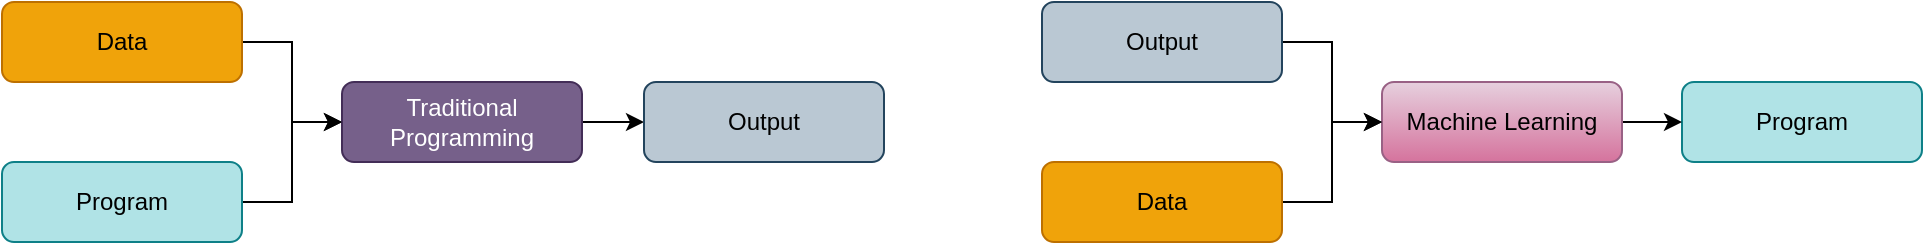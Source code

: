 <mxfile version="21.1.2" type="github">
  <diagram id="C5RBs43oDa-KdzZeNtuy" name="Page-1">
    <mxGraphModel dx="1434" dy="756" grid="1" gridSize="10" guides="1" tooltips="1" connect="1" arrows="1" fold="1" page="1" pageScale="1" pageWidth="827" pageHeight="1169" math="0" shadow="0">
      <root>
        <mxCell id="WIyWlLk6GJQsqaUBKTNV-0" />
        <mxCell id="WIyWlLk6GJQsqaUBKTNV-1" parent="WIyWlLk6GJQsqaUBKTNV-0" />
        <mxCell id="WJdqCzHOLigUig_A62GD-9" style="edgeStyle=orthogonalEdgeStyle;rounded=0;orthogonalLoop=1;jettySize=auto;html=1;entryX=0;entryY=0.5;entryDx=0;entryDy=0;" edge="1" parent="WIyWlLk6GJQsqaUBKTNV-1" source="WIyWlLk6GJQsqaUBKTNV-3" target="WIyWlLk6GJQsqaUBKTNV-7">
          <mxGeometry relative="1" as="geometry">
            <mxPoint x="220" y="270" as="targetPoint" />
          </mxGeometry>
        </mxCell>
        <mxCell id="WIyWlLk6GJQsqaUBKTNV-3" value="Data" style="rounded=1;whiteSpace=wrap;html=1;fontSize=12;glass=0;strokeWidth=1;shadow=0;fillColor=#f0a30a;strokeColor=#BD7000;fontColor=#000000;" parent="WIyWlLk6GJQsqaUBKTNV-1" vertex="1">
          <mxGeometry x="80" y="200" width="120" height="40" as="geometry" />
        </mxCell>
        <mxCell id="WJdqCzHOLigUig_A62GD-7" value="" style="edgeStyle=orthogonalEdgeStyle;rounded=0;orthogonalLoop=1;jettySize=auto;html=1;" edge="1" parent="WIyWlLk6GJQsqaUBKTNV-1" source="WIyWlLk6GJQsqaUBKTNV-7" target="WJdqCzHOLigUig_A62GD-6">
          <mxGeometry relative="1" as="geometry" />
        </mxCell>
        <mxCell id="WIyWlLk6GJQsqaUBKTNV-7" value="Traditional Programming" style="rounded=1;whiteSpace=wrap;html=1;fontSize=12;glass=0;strokeWidth=1;shadow=0;fillColor=#76608a;strokeColor=#432D57;fontColor=#ffffff;" parent="WIyWlLk6GJQsqaUBKTNV-1" vertex="1">
          <mxGeometry x="250" y="240" width="120" height="40" as="geometry" />
        </mxCell>
        <mxCell id="WJdqCzHOLigUig_A62GD-11" style="edgeStyle=orthogonalEdgeStyle;rounded=0;orthogonalLoop=1;jettySize=auto;html=1;" edge="1" parent="WIyWlLk6GJQsqaUBKTNV-1" source="WJdqCzHOLigUig_A62GD-0" target="WIyWlLk6GJQsqaUBKTNV-7">
          <mxGeometry relative="1" as="geometry" />
        </mxCell>
        <mxCell id="WJdqCzHOLigUig_A62GD-0" value="Program" style="rounded=1;whiteSpace=wrap;html=1;fontSize=12;glass=0;strokeWidth=1;shadow=0;fillColor=#b0e3e6;strokeColor=#0e8088;" vertex="1" parent="WIyWlLk6GJQsqaUBKTNV-1">
          <mxGeometry x="80" y="280" width="120" height="40" as="geometry" />
        </mxCell>
        <mxCell id="WJdqCzHOLigUig_A62GD-6" value="Output" style="rounded=1;whiteSpace=wrap;html=1;fontSize=12;glass=0;strokeWidth=1;shadow=0;fillColor=#bac8d3;strokeColor=#23445d;" vertex="1" parent="WIyWlLk6GJQsqaUBKTNV-1">
          <mxGeometry x="401" y="240" width="120" height="40" as="geometry" />
        </mxCell>
        <mxCell id="WJdqCzHOLigUig_A62GD-13" value="Program" style="rounded=1;whiteSpace=wrap;html=1;fontSize=12;glass=0;strokeWidth=1;shadow=0;fillColor=#b0e3e6;strokeColor=#0e8088;" vertex="1" parent="WIyWlLk6GJQsqaUBKTNV-1">
          <mxGeometry x="920" y="240" width="120" height="40" as="geometry" />
        </mxCell>
        <mxCell id="WJdqCzHOLigUig_A62GD-22" value="" style="edgeStyle=orthogonalEdgeStyle;rounded=0;orthogonalLoop=1;jettySize=auto;html=1;" edge="1" parent="WIyWlLk6GJQsqaUBKTNV-1" source="WJdqCzHOLigUig_A62GD-15" target="WJdqCzHOLigUig_A62GD-13">
          <mxGeometry relative="1" as="geometry" />
        </mxCell>
        <mxCell id="WJdqCzHOLigUig_A62GD-15" value="Machine Learning" style="rounded=1;whiteSpace=wrap;html=1;fontSize=12;glass=0;strokeWidth=1;shadow=0;fillColor=#e6d0de;gradientColor=#d5739d;strokeColor=#996185;" vertex="1" parent="WIyWlLk6GJQsqaUBKTNV-1">
          <mxGeometry x="770" y="240" width="120" height="40" as="geometry" />
        </mxCell>
        <mxCell id="WJdqCzHOLigUig_A62GD-21" style="edgeStyle=orthogonalEdgeStyle;rounded=0;orthogonalLoop=1;jettySize=auto;html=1;" edge="1" parent="WIyWlLk6GJQsqaUBKTNV-1" source="WJdqCzHOLigUig_A62GD-17" target="WJdqCzHOLigUig_A62GD-15">
          <mxGeometry relative="1" as="geometry" />
        </mxCell>
        <mxCell id="WJdqCzHOLigUig_A62GD-17" value="Data" style="rounded=1;whiteSpace=wrap;html=1;fontSize=12;glass=0;strokeWidth=1;shadow=0;fillColor=#f0a30a;fontColor=#000000;strokeColor=#BD7000;" vertex="1" parent="WIyWlLk6GJQsqaUBKTNV-1">
          <mxGeometry x="600" y="280" width="120" height="40" as="geometry" />
        </mxCell>
        <mxCell id="WJdqCzHOLigUig_A62GD-20" style="edgeStyle=orthogonalEdgeStyle;rounded=0;orthogonalLoop=1;jettySize=auto;html=1;" edge="1" parent="WIyWlLk6GJQsqaUBKTNV-1" source="WJdqCzHOLigUig_A62GD-18" target="WJdqCzHOLigUig_A62GD-15">
          <mxGeometry relative="1" as="geometry" />
        </mxCell>
        <mxCell id="WJdqCzHOLigUig_A62GD-18" value="Output" style="rounded=1;whiteSpace=wrap;html=1;fontSize=12;glass=0;strokeWidth=1;shadow=0;fillColor=#bac8d3;strokeColor=#23445d;" vertex="1" parent="WIyWlLk6GJQsqaUBKTNV-1">
          <mxGeometry x="600" y="200" width="120" height="40" as="geometry" />
        </mxCell>
      </root>
    </mxGraphModel>
  </diagram>
</mxfile>

